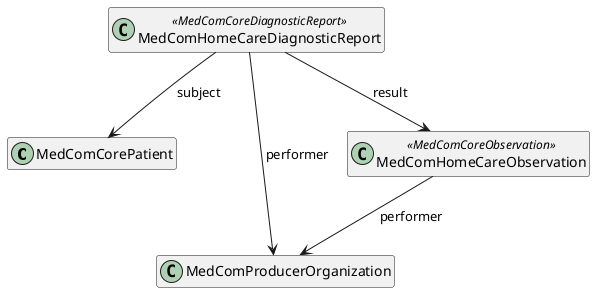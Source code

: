 @startuml HomeCareObsProfile
hide empty members
top to bottom direction

class "MedComCorePatient" as patient
class "MedComProducerOrganization" as organization 
class "MedComHomeCareDiagnosticReport" as diagnosticReport <<MedComCoreDiagnosticReport>>
class "MedComHomeCareObservation" as coreobservation <<MedComCoreObservation>>

diagnosticReport --> patient : "subject"
diagnosticReport --> organization: "performer"
diagnosticReport --> coreobservation : "result"
coreobservation --> organization:"performer"



@enduml